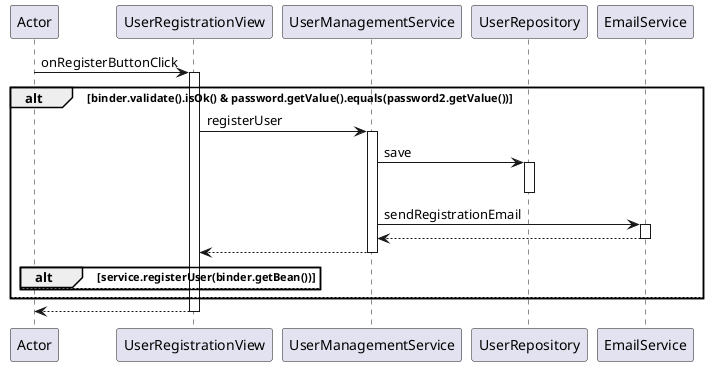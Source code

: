 @startuml
participant Actor
Actor -> UserRegistrationView : onRegisterButtonClick
activate UserRegistrationView
alt binder.validate().isOk() & password.getValue().equals(password2.getValue())
UserRegistrationView -> UserManagementService : registerUser
activate UserManagementService


UserManagementService -> UserRepository : save
activate UserRepository
deactivate UserRepository

UserManagementService -> EmailService : sendRegistrationEmail
activate EmailService
EmailService --> UserManagementService
deactivate EmailService
UserManagementService --> UserRegistrationView
deactivate UserManagementService
alt service.registerUser(binder.getBean())
else 
end
else 
end
return
@enduml